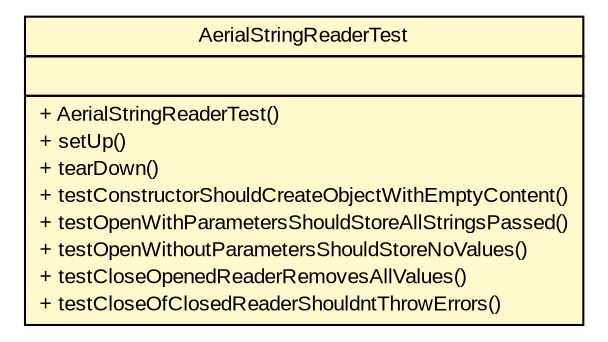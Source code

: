 #!/usr/local/bin/dot
#
# Class diagram 
# Generated by UMLGraph version R5_6 (http://www.umlgraph.org/)
#

digraph G {
	edge [fontname="arial",fontsize=10,labelfontname="arial",labelfontsize=10];
	node [fontname="arial",fontsize=10,shape=plaintext];
	nodesep=0.25;
	ranksep=0.5;
	// com.github.mkolisnyk.aerial.readers.AerialStringReaderTest
	c1122 [label=<<table title="com.github.mkolisnyk.aerial.readers.AerialStringReaderTest" border="0" cellborder="1" cellspacing="0" cellpadding="2" port="p" bgcolor="lemonChiffon" href="./AerialStringReaderTest.html">
		<tr><td><table border="0" cellspacing="0" cellpadding="1">
<tr><td align="center" balign="center"> AerialStringReaderTest </td></tr>
		</table></td></tr>
		<tr><td><table border="0" cellspacing="0" cellpadding="1">
<tr><td align="left" balign="left">  </td></tr>
		</table></td></tr>
		<tr><td><table border="0" cellspacing="0" cellpadding="1">
<tr><td align="left" balign="left"> + AerialStringReaderTest() </td></tr>
<tr><td align="left" balign="left"> + setUp() </td></tr>
<tr><td align="left" balign="left"> + tearDown() </td></tr>
<tr><td align="left" balign="left"> + testConstructorShouldCreateObjectWithEmptyContent() </td></tr>
<tr><td align="left" balign="left"> + testOpenWithParametersShouldStoreAllStringsPassed() </td></tr>
<tr><td align="left" balign="left"> + testOpenWithoutParametersShouldStoreNoValues() </td></tr>
<tr><td align="left" balign="left"> + testCloseOpenedReaderRemovesAllValues() </td></tr>
<tr><td align="left" balign="left"> + testCloseOfClosedReaderShouldntThrowErrors() </td></tr>
		</table></td></tr>
		</table>>, URL="./AerialStringReaderTest.html", fontname="arial", fontcolor="black", fontsize=10.0];
}

